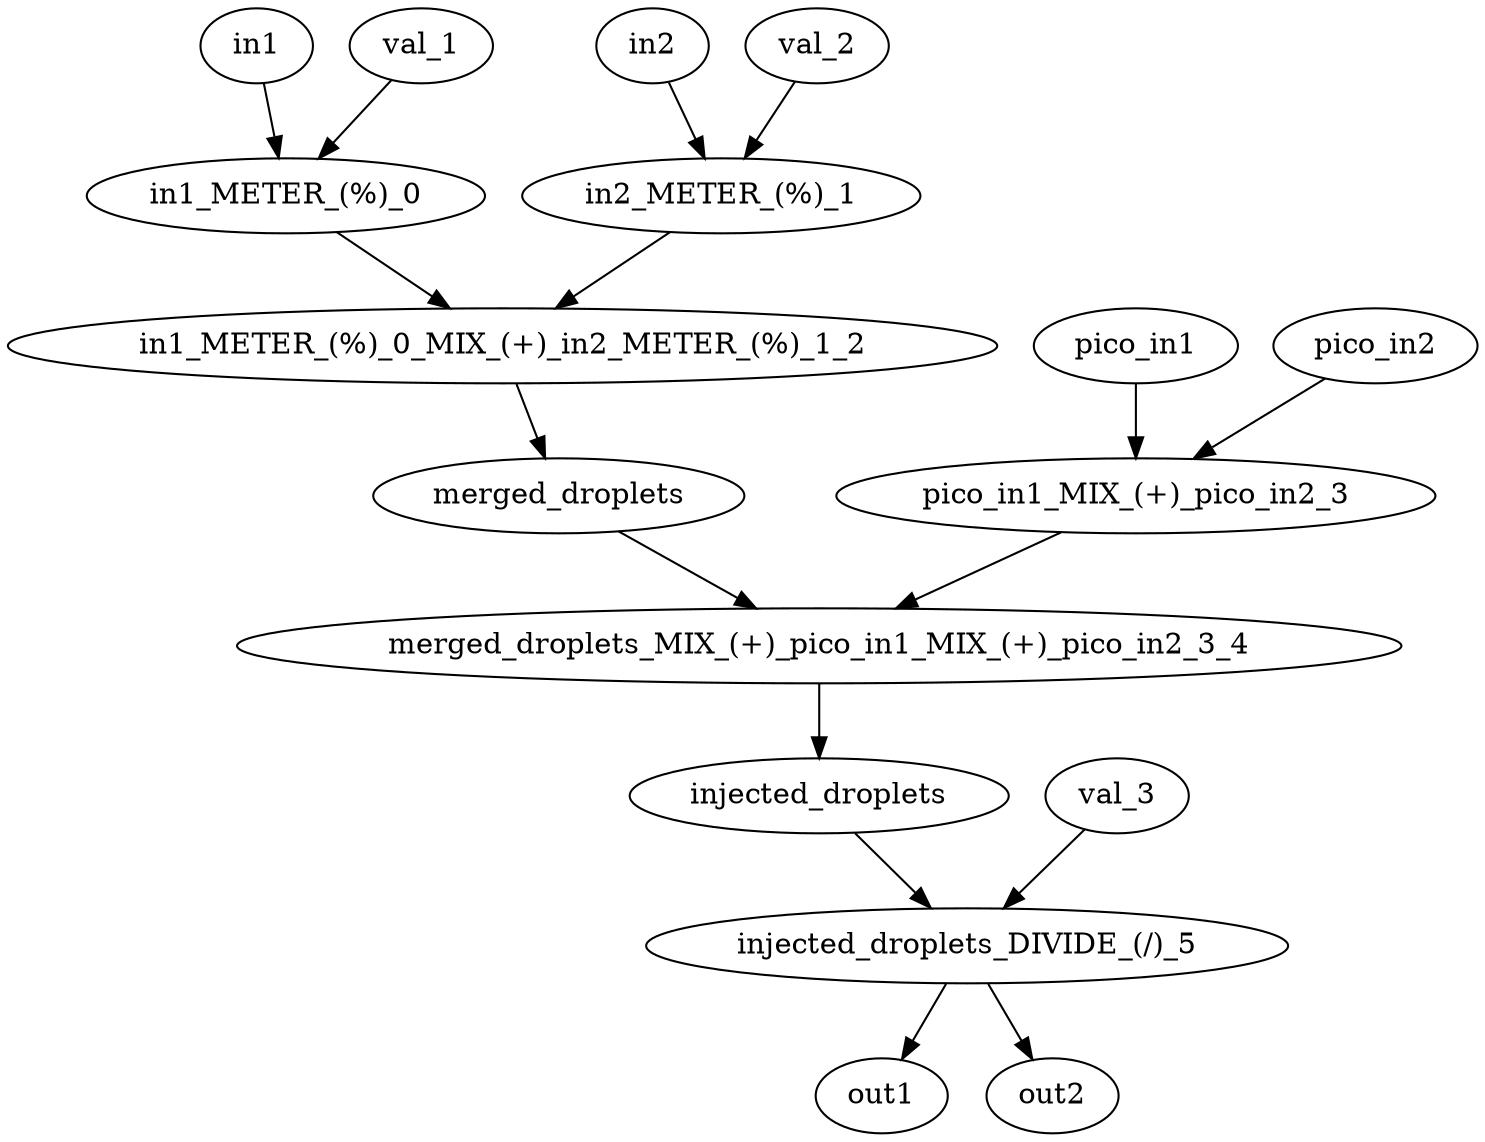 strict digraph "" {
	in1 -> "in1_METER_(%)_0";
	in2 -> "in2_METER_(%)_1";
	pico_in1 -> "pico_in1_MIX_(+)_pico_in2_3";
	pico_in2 -> "pico_in1_MIX_(+)_pico_in2_3";
	merged_droplets -> "merged_droplets_MIX_(+)_pico_in1_MIX_(+)_pico_in2_3_4";
	injected_droplets -> "injected_droplets_DIVIDE_(/)_5";
	"in1_METER_(%)_0" -> "in1_METER_(%)_0_MIX_(+)_in2_METER_(%)_1_2";
	val_1 -> "in1_METER_(%)_0";
	"in2_METER_(%)_1" -> "in1_METER_(%)_0_MIX_(+)_in2_METER_(%)_1_2";
	val_2 -> "in2_METER_(%)_1";
	"in1_METER_(%)_0_MIX_(+)_in2_METER_(%)_1_2" -> merged_droplets;
	"pico_in1_MIX_(+)_pico_in2_3" -> "merged_droplets_MIX_(+)_pico_in1_MIX_(+)_pico_in2_3_4";
	"merged_droplets_MIX_(+)_pico_in1_MIX_(+)_pico_in2_3_4" -> injected_droplets;
	"injected_droplets_DIVIDE_(/)_5" -> out1;
	"injected_droplets_DIVIDE_(/)_5" -> out2;
	val_3 -> "injected_droplets_DIVIDE_(/)_5";
}
